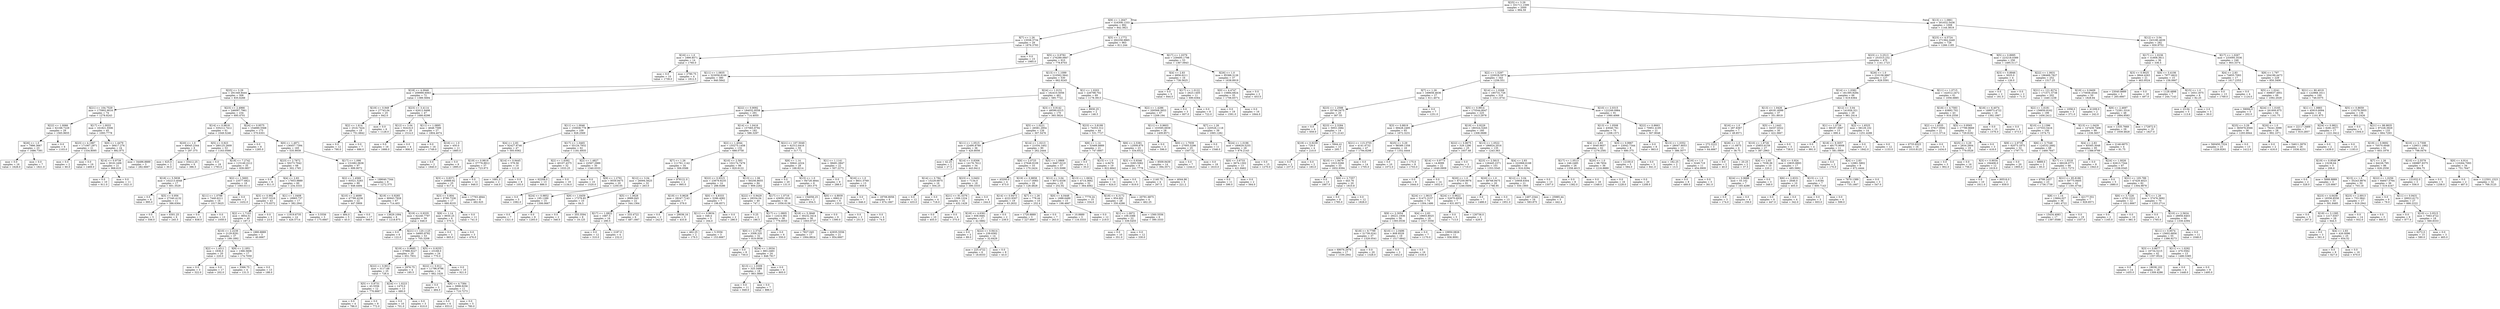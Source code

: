 digraph Tree {
node [shape=box] ;
0 [label="X[25] <= 3.29\nmse = 331711.1599\nsamples = 2000\nvalue = 994.59"] ;
1 [label="X[9] <= 1.2647\nmse = 316308.1333\nsamples = 992\nvalue = 842.3821"] ;
0 -> 1 [labeldistance=2.5, labelangle=45, headlabel="True"] ;
2 [label="X[7] <= 1.26\nmse = 13558.3734\nsamples = 29\nvalue = 1876.3793"] ;
1 -> 2 ;
3 [label="X[16] <= 1.0\nmse = 1899.8571\nsamples = 14\nvalue = 1760.0"] ;
2 -> 3 ;
4 [label="mse = 0.0\nsamples = 10\nvalue = 1739.0"] ;
3 -> 4 ;
5 [label="mse = 2790.75\nsamples = 4\nvalue = 1812.5"] ;
3 -> 5 ;
6 [label="mse = 0.0\nsamples = 15\nvalue = 1985.0"] ;
2 -> 6 ;
7 [label="X[5] <= 1.1772\nmse = 292258.9965\nsamples = 963\nvalue = 811.244"] ;
1 -> 7 ;
8 [label="X[5] <= 0.9782\nmse = 276289.0667\nsamples = 910\nvalue = 778.8703"] ;
7 -> 8 ;
9 [label="X[11] <= 1.0835\nmse = 323058.8166\nsamples = 380\nvalue = 940.5842"] ;
8 -> 9 ;
10 [label="X[25] <= 3.29\nmse = 291349.8444\nsamples = 308\nvalue = 835.6266"] ;
9 -> 10 ;
11 [label="X[21] <= 104.7529\nmse = 175902.9016\nsamples = 74\nvalue = 1278.8243"] ;
10 -> 11 ;
12 [label="X[22] <= 1.0066\nmse = 62168.7229\nsamples = 29\nvalue = 1565.9655"] ;
11 -> 12 ;
13 [label="X[26] <= 1.0\nmse = 7886.3667\nsamples = 23\nvalue = 1686.7391"] ;
12 -> 13 ;
14 [label="mse = 0.0\nsamples = 16\nvalue = 1628.0"] ;
13 -> 14 ;
15 [label="mse = 0.0\nsamples = 7\nvalue = 1821.0"] ;
13 -> 15 ;
16 [label="mse = 0.0\nsamples = 6\nvalue = 1103.0"] ;
12 -> 16 ;
17 [label="X[17] <= 1.0033\nmse = 161821.5506\nsamples = 45\nvalue = 1093.7778"] ;
11 -> 17 ;
18 [label="X[23] <= 4.1987\nmse = 171067.2971\nsamples = 21\nvalue = 1334.8095"] ;
17 -> 18 ;
19 [label="mse = 0.0\nsamples = 2\nvalue = 60.0"] ;
18 -> 19 ;
20 [label="mse = 0.0\nsamples = 19\nvalue = 1469.0"] ;
18 -> 20 ;
21 [label="X[0] <= 1.4479\nmse = 58417.276\nsamples = 24\nvalue = 882.875"] ;
17 -> 21 ;
22 [label="X[14] <= 0.9739\nmse = 3018.1406\nsamples = 21\nvalue = 968.619"] ;
21 -> 22 ;
23 [label="mse = 0.0\nsamples = 10\nvalue = 911.0"] ;
22 -> 23 ;
24 [label="mse = 0.0\nsamples = 11\nvalue = 1021.0"] ;
22 -> 24 ;
25 [label="mse = 34496.8889\nsamples = 3\nvalue = 282.6667"] ;
21 -> 25 ;
26 [label="X[23] <= 2.4966\nmse = 246097.7961\nsamples = 234\nvalue = 695.4701"] ;
10 -> 26 ;
27 [label="X[14] <= 0.9818\nmse = 335212.7412\nsamples = 61\nvalue = 1049.5246"] ;
26 -> 27 ;
28 [label="X[20] <= 1.0\nmse = 49045.2344\nsamples = 8\nvalue = 297.375"] ;
27 -> 28 ;
29 [label="mse = 625.0\nsamples = 2\nvalue = 30.0"] ;
28 -> 29 ;
30 [label="mse = 33412.25\nsamples = 6\nvalue = 386.5"] ;
28 -> 30 ;
31 [label="X[5] <= 0.923\nmse = 280125.2609\nsamples = 53\nvalue = 1163.0566"] ;
27 -> 31 ;
32 [label="mse = 0.0\nsamples = 18\nvalue = 1793.0"] ;
31 -> 32 ;
33 [label="X[18] <= 7.2742\nmse = 115149.2212\nsamples = 35\nvalue = 839.0857"] ;
31 -> 33 ;
34 [label="X[18] <= 5.5838\nmse = 102213.4048\nsamples = 17\nvalue = 601.3529"] ;
33 -> 34 ;
35 [label="mse = 0.0\nsamples = 6\nvalue = 995.0"] ;
34 -> 35 ;
36 [label="X[5] <= 0.956\nmse = 27340.4132\nsamples = 11\nvalue = 386.6364"] ;
34 -> 36 ;
37 [label="mse = 0.0\nsamples = 5\nvalue = 556.0"] ;
36 -> 37 ;
38 [label="mse = 6301.25\nsamples = 6\nvalue = 245.5"] ;
36 -> 38 ;
39 [label="X[2] <= 1.5693\nmse = 23577.6821\nsamples = 18\nvalue = 1063.6111"] ;
33 -> 39 ;
40 [label="X[11] <= 1.0798\nmse = 7440.6211\nsamples = 16\nvalue = 1017.5625"] ;
39 -> 40 ;
41 [label="mse = 0.0\nsamples = 3\nvalue = 838.0"] ;
40 -> 41 ;
42 [label="mse = 0.0\nsamples = 13\nvalue = 1059.0"] ;
40 -> 42 ;
43 [label="mse = 0.0\nsamples = 2\nvalue = 1432.0"] ;
39 -> 43 ;
44 [label="X[24] <= 0.9575\nmse = 154890.5568\nsamples = 173\nvalue = 570.6301"] ;
26 -> 44 ;
45 [label="mse = 0.0\nsamples = 8\nvalue = 1285.0"] ;
44 -> 45 ;
46 [label="X[0] <= 1.4971\nmse = 136457.7394\nsamples = 165\nvalue = 535.9939"] ;
44 -> 46 ;
47 [label="X[23] <= 2.7872\nmse = 50273.7042\nsamples = 68\nvalue = 302.1765"] ;
46 -> 47 ;
48 [label="mse = 0.0\nsamples = 8\nvalue = 811.0"] ;
47 -> 48 ;
49 [label="X[4] <= 2.83\nmse = 17853.9889\nsamples = 60\nvalue = 234.3333"] ;
47 -> 49 ;
50 [label="X[3] <= 0.992\nmse = 5337.5316\nsamples = 43\nvalue = 175.8372"] ;
49 -> 50 ;
51 [label="X[2] <= 1.7103\nmse = 3854.51\nsamples = 40\nvalue = 187.3"] ;
50 -> 51 ;
52 [label="X[10] <= 2.2239\nmse = 2129.8291\nsamples = 37\nvalue = 199.1892"] ;
51 -> 52 ;
53 [label="X[2] <= 1.4511\nmse = 1836.0\nsamples = 20\nvalue = 220.0"] ;
52 -> 53 ;
54 [label="mse = 0.0\nsamples = 3\nvalue = 322.0"] ;
53 -> 54 ;
55 [label="mse = 0.0\nsamples = 17\nvalue = 202.0"] ;
53 -> 55 ;
56 [label="X[9] <= 2.1951\nmse = 1366.5606\nsamples = 17\nvalue = 174.7059"] ;
52 -> 56 ;
57 [label="mse = 3366.75\nsamples = 4\nvalue = 131.5"] ;
56 -> 57 ;
58 [label="mse = 0.0\nsamples = 13\nvalue = 188.0"] ;
56 -> 58 ;
59 [label="mse = 1880.8889\nsamples = 3\nvalue = 40.6667"] ;
51 -> 59 ;
60 [label="mse = 0.0\nsamples = 3\nvalue = 23.0"] ;
50 -> 60 ;
61 [label="X[1] <= 1.0408\nmse = 18965.737\nsamples = 17\nvalue = 382.2941"] ;
49 -> 61 ;
62 [label="mse = 11919.6735\nsamples = 14\nvalue = 426.5714"] ;
61 -> 62 ;
63 [label="mse = 3.5556\nsamples = 3\nvalue = 175.6667"] ;
61 -> 63 ;
64 [label="X[17] <= 1.098\nmse = 131682.0636\nsamples = 97\nvalue = 699.9072"] ;
46 -> 64 ;
65 [label="X[2] <= 1.4569\nmse = 93521.5283\nsamples = 89\nvalue = 648.4494"] ;
64 -> 65 ;
66 [label="X[10] <= 2.4699\nmse = 47780.4236\nsamples = 22\nvalue = 447.5909"] ;
65 -> 66 ;
67 [label="mse = 484.0\nsamples = 5\nvalue = 45.0"] ;
66 -> 67 ;
68 [label="mse = 0.0\nsamples = 17\nvalue = 566.0"] ;
66 -> 68 ;
69 [label="X[19] <= 0.9285\nmse = 90943.7928\nsamples = 67\nvalue = 714.403"] ;
65 -> 69 ;
70 [label="mse = 13629.1094\nsamples = 8\nvalue = 1218.875"] ;
69 -> 70 ;
71 [label="X[19] <= 0.9335\nmse = 62240.7797\nsamples = 59\nvalue = 646.0"] ;
69 -> 71 ;
72 [label="mse = 0.0\nsamples = 6\nvalue = 122.0"] ;
71 -> 72 ;
73 [label="X[21] <= 120.1125\nmse = 34683.8782\nsamples = 53\nvalue = 705.3208"] ;
71 -> 73 ;
74 [label="X[19] <= 0.9685\nmse = 37886.9227\nsamples = 29\nvalue = 651.7931"] ;
73 -> 74 ;
75 [label="X[22] <= 0.9011\nmse = 3117.68\nsamples = 25\nvalue = 726.4"] ;
74 -> 75 ;
76 [label="X[5] <= 0.9731\nmse = 43.5556\nsamples = 12\nvalue = 776.6667"] ;
75 -> 76 ;
77 [label="mse = 0.0\nsamples = 4\nvalue = 786.0"] ;
76 -> 77 ;
78 [label="mse = 0.0\nsamples = 8\nvalue = 772.0"] ;
76 -> 78 ;
79 [label="X[24] <= 1.0223\nmse = 1470.0\nsamples = 13\nvalue = 680.0"] ;
75 -> 79 ;
80 [label="mse = 0.0\nsamples = 10\nvalue = 701.0"] ;
79 -> 80 ;
81 [label="mse = 0.0\nsamples = 3\nvalue = 610.0"] ;
79 -> 81 ;
82 [label="mse = 2976.75\nsamples = 4\nvalue = 185.5"] ;
74 -> 82 ;
83 [label="X[5] <= 0.9255\nmse = 23168.0\nsamples = 24\nvalue = 770.0"] ;
73 -> 83 ;
84 [label="X[22] <= 0.912\nmse = 11796.9796\nsamples = 14\nvalue = 662.1429"] ;
83 -> 84 ;
85 [label="mse = 0.0\nsamples = 3\nvalue = 484.0"] ;
84 -> 85 ;
86 [label="X[6] <= 4.7384\nmse = 3998.9256\nsamples = 11\nvalue = 710.7273"] ;
84 -> 86 ;
87 [label="mse = 0.0\nsamples = 6\nvalue = 653.0"] ;
86 -> 87 ;
88 [label="mse = 0.0\nsamples = 5\nvalue = 780.0"] ;
86 -> 88 ;
89 [label="mse = 0.0\nsamples = 10\nvalue = 921.0"] ;
83 -> 89 ;
90 [label="mse = 199040.7344\nsamples = 8\nvalue = 1272.375"] ;
64 -> 90 ;
91 [label="X[18] <= 4.0948\nmse = 209990.6063\nsamples = 72\nvalue = 1389.5694"] ;
9 -> 91 ;
92 [label="X[19] <= 0.949\nmse = 27743.04\nsamples = 25\nvalue = 842.0"] ;
91 -> 92 ;
93 [label="X[2] <= 1.614\nmse = 2516.7424\nsamples = 19\nvalue = 751.6842"] ;
92 -> 93 ;
94 [label="mse = 0.0\nsamples = 12\nvalue = 790.0"] ;
93 -> 94 ;
95 [label="mse = 0.0\nsamples = 7\nvalue = 686.0"] ;
93 -> 95 ;
96 [label="mse = 0.0\nsamples = 6\nvalue = 1128.0"] ;
92 -> 96 ;
97 [label="X[23] <= 3.4114\nmse = 62612.9498\nsamples = 47\nvalue = 1680.8298"] ;
91 -> 97 ;
98 [label="X[12] <= 3.04\nmse = 92416.0\nsamples = 20\nvalue = 1514.0"] ;
97 -> 98 ;
99 [label="mse = 0.0\nsamples = 16\nvalue = 1666.0"] ;
98 -> 99 ;
100 [label="mse = 0.0\nsamples = 4\nvalue = 906.0"] ;
98 -> 100 ;
101 [label="X[11] <= 1.0895\nmse = 4648.7599\nsamples = 27\nvalue = 1804.4074"] ;
97 -> 101 ;
102 [label="mse = 0.0\nsamples = 16\nvalue = 1749.0"] ;
101 -> 102 ;
103 [label="X[16] <= 1.0\nmse = 450.0\nsamples = 11\nvalue = 1885.0"] ;
101 -> 103 ;
104 [label="mse = 0.0\nsamples = 2\nvalue = 1840.0"] ;
103 -> 104 ;
105 [label="mse = 0.0\nsamples = 9\nvalue = 1895.0"] ;
103 -> 105 ;
106 [label="X[13] <= 1.1099\nmse = 210562.5641\nsamples = 530\nvalue = 662.9245"] ;
8 -> 106 ;
107 [label="X[24] <= 1.0151\nmse = 162410.5056\nsamples = 461\nvalue = 585.7722"] ;
106 -> 107 ;
108 [label="X[22] <= 0.9092\nmse = 184032.9558\nsamples = 291\nvalue = 714.4055"] ;
107 -> 108 ;
109 [label="X[11] <= 1.0046\nmse = 155938.778\nsamples = 109\nvalue = 928.2569"] ;
108 -> 109 ;
110 [label="X[4] <= 2.83\nmse = 92427.9746\nsamples = 47\nvalue = 593.9362"] ;
109 -> 110 ;
111 [label="X[19] <= 0.9819\nmse = 37776.8912\nsamples = 37\nvalue = 723.973"] ;
110 -> 111 ;
112 [label="X[3] <= 0.8371\nmse = 20889.92\nsamples = 25\nvalue = 617.4"] ;
111 -> 112 ;
113 [label="X[3] <= 0.804\nmse = 9790.7336\nsamples = 17\nvalue = 680.8235"] ;
112 -> 113 ;
114 [label="X[8] <= 1.14\nmse = 8930.25\nsamples = 6\nvalue = 570.5"] ;
113 -> 114 ;
115 [label="mse = 0.0\nsamples = 3\nvalue = 665.0"] ;
114 -> 115 ;
116 [label="mse = 0.0\nsamples = 3\nvalue = 476.0"] ;
114 -> 116 ;
117 [label="mse = 0.0\nsamples = 11\nvalue = 741.0"] ;
113 -> 117 ;
118 [label="mse = 17763.4844\nsamples = 8\nvalue = 482.625"] ;
112 -> 118 ;
119 [label="mse = 0.0\nsamples = 12\nvalue = 946.0"] ;
111 -> 119 ;
120 [label="X[14] <= 0.9445\nmse = 579.56\nsamples = 10\nvalue = 112.8"] ;
110 -> 120 ;
121 [label="mse = 1681.0\nsamples = 2\nvalue = 144.0"] ;
120 -> 121 ;
122 [label="mse = 0.0\nsamples = 8\nvalue = 105.0"] ;
120 -> 122 ;
123 [label="X[17] <= 1.0465\nmse = 55124.7932\nsamples = 62\nvalue = 1181.6935"] ;
109 -> 123 ;
124 [label="X[2] <= 1.6392\nmse = 40107.4375\nsamples = 32\nvalue = 1033.25"] ;
123 -> 124 ;
125 [label="mse = 62208.0\nsamples = 13\nvalue = 886.0"] ;
124 -> 125 ;
126 [label="mse = 0.0\nsamples = 19\nvalue = 1134.0"] ;
124 -> 126 ;
127 [label="X[2] <= 1.4827\nmse = 22567.2989\nsamples = 30\nvalue = 1340.0333"] ;
123 -> 127 ;
128 [label="mse = 0.0\nsamples = 10\nvalue = 1520.0"] ;
127 -> 128 ;
129 [label="X[9] <= 1.2791\nmse = 9559.9475\nsamples = 20\nvalue = 1250.05"] ;
127 -> 129 ;
130 [label="mse = 0.0\nsamples = 5\nvalue = 1082.0"] ;
129 -> 130 ;
131 [label="X[24] <= 0.9852\nmse = 195.1289\nsamples = 15\nvalue = 1306.0667"] ;
129 -> 131 ;
132 [label="mse = 0.0\nsamples = 7\nvalue = 1321.0"] ;
131 -> 132 ;
133 [label="mse = 0.0\nsamples = 8\nvalue = 1293.0"] ;
131 -> 133 ;
134 [label="X[14] <= 1.0416\nmse = 157065.9792\nsamples = 182\nvalue = 586.3297"] ;
108 -> 134 ;
135 [label="X[2] <= 1.4044\nmse = 155275.1458\nsamples = 132\nvalue = 688.0758"] ;
134 -> 135 ;
136 [label="X[7] <= 1.26\nmse = 111761.1142\nsamples = 34\nvalue = 306.0588"] ;
135 -> 136 ;
137 [label="X[12] <= 3.04\nmse = 26094.5625\nsamples = 32\nvalue = 263.0"] ;
136 -> 137 ;
138 [label="X[9] <= 1.6459\nmse = 17379.85\nsamples = 10\nvalue = 84.5"] ;
137 -> 138 ;
139 [label="mse = 0.0\nsamples = 2\nvalue = 346.0"] ;
138 -> 139 ;
140 [label="mse = 355.3594\nsamples = 8\nvalue = 19.125"] ;
138 -> 140 ;
141 [label="X[5] <= 1.0628\nmse = 8989.845\nsamples = 22\nvalue = 344.1364"] ;
137 -> 141 ;
142 [label="X[17] <= 1.0822\nmse = 1687.5\nsamples = 16\nvalue = 290.5"] ;
141 -> 142 ;
143 [label="mse = 0.0\nsamples = 12\nvalue = 310.0"] ;
142 -> 143 ;
144 [label="mse = 2187.0\nsamples = 4\nvalue = 232.0"] ;
142 -> 144 ;
145 [label="mse = 333.4722\nsamples = 6\nvalue = 487.1667"] ;
141 -> 145 ;
146 [label="mse = 978121.0\nsamples = 2\nvalue = 995.0"] ;
136 -> 146 ;
147 [label="X[10] <= 2.583\nmse = 102174.7476\nsamples = 98\nvalue = 820.6122"] ;
135 -> 147 ;
148 [label="X[22] <= 0.9315\nmse = 23879.9235\nsamples = 14\nvalue = 288.9286"] ;
147 -> 148 ;
149 [label="X[19] <= 0.9628\nmse = 28247.7143\nsamples = 7\nvalue = 379.0"] ;
148 -> 149 ;
150 [label="mse = 0.0\nsamples = 2\nvalue = 242.0"] ;
149 -> 150 ;
151 [label="mse = 29036.16\nsamples = 5\nvalue = 433.8"] ;
149 -> 151 ;
152 [label="X[0] <= 4.8333\nmse = 3286.4082\nsamples = 7\nvalue = 198.8571"] ;
148 -> 152 ;
153 [label="X[11] <= 0.9634\nmse = 348.4\nsamples = 5\nvalue = 164.0"] ;
152 -> 153 ;
154 [label="mse = 462.25\nsamples = 2\nvalue = 179.5"] ;
153 -> 154 ;
155 [label="mse = 5.5556\nsamples = 3\nvalue = 153.6667"] ;
153 -> 155 ;
156 [label="mse = 0.0\nsamples = 2\nvalue = 286.0"] ;
152 -> 156 ;
157 [label="X[13] <= 1.06\nmse = 60256.8655\nsamples = 84\nvalue = 909.2262"] ;
147 -> 157 ;
158 [label="X[22] <= 0.9429\nmse = 28334.04\nsamples = 40\nvalue = 747.1"] ;
157 -> 158 ;
159 [label="mse = 0.25\nsamples = 2\nvalue = 186.5"] ;
158 -> 159 ;
160 [label="X[17] <= 1.0805\nmse = 12414.081\nsamples = 38\nvalue = 776.6053"] ;
158 -> 160 ;
161 [label="X[0] <= 2.3743\nmse = 3308.335\nsamples = 32\nvalue = 819.0938"] ;
160 -> 161 ;
162 [label="mse = 0.0\nsamples = 8\nvalue = 730.0"] ;
161 -> 162 ;
163 [label="X[24] <= 1.0034\nmse = 883.2483\nsamples = 24\nvalue = 848.7917"] ;
161 -> 163 ;
164 [label="X[13] <= 1.0309\nmse = 325.3488\nsamples = 18\nvalue = 863.3889"] ;
163 -> 164 ;
165 [label="mse = 0.0\nsamples = 11\nvalue = 849.0"] ;
164 -> 165 ;
166 [label="mse = 0.0\nsamples = 7\nvalue = 886.0"] ;
164 -> 166 ;
167 [label="mse = 0.0\nsamples = 6\nvalue = 805.0"] ;
163 -> 167 ;
168 [label="mse = 0.0\nsamples = 6\nvalue = 550.0"] ;
160 -> 168 ;
169 [label="X[17] <= 1.0716\nmse = 43659.1916\nsamples = 44\nvalue = 1056.6136"] ;
157 -> 169 ;
170 [label="X[18] <= 5.3848\nmse = 30232.3414\nsamples = 38\nvalue = 1003.9737"] ;
169 -> 170 ;
171 [label="mse = 7827.045\nsamples = 17\nvalue = 1064.8824"] ;
170 -> 171 ;
172 [label="mse = 42935.5556\nsamples = 21\nvalue = 954.6667"] ;
170 -> 172 ;
173 [label="mse = 0.0\nsamples = 6\nvalue = 1390.0"] ;
169 -> 173 ;
174 [label="X[21] <= 107.5049\nmse = 62312.6416\nsamples = 50\nvalue = 317.72"] ;
134 -> 174 ;
175 [label="X[8] <= 1.14\nmse = 30641.4324\nsamples = 28\nvalue = 168.8214"] ;
174 -> 175 ;
176 [label="mse = 0.0\nsamples = 20\nvalue = 131.0"] ;
175 -> 176 ;
177 [label="X[15] <= 1.0\nmse = 94728.4844\nsamples = 8\nvalue = 263.375"] ;
175 -> 177 ;
178 [label="mse = 154056.25\nsamples = 2\nvalue = 654.5"] ;
177 -> 178 ;
179 [label="X[0] <= 4.8939\nmse = 6962.0\nsamples = 6\nvalue = 133.0"] ;
177 -> 179 ;
180 [label="mse = 0.0\nsamples = 2\nvalue = 251.0"] ;
179 -> 180 ;
181 [label="mse = 0.0\nsamples = 4\nvalue = 74.0"] ;
179 -> 181 ;
182 [label="X[1] <= 1.1141\nmse = 38491.0847\nsamples = 22\nvalue = 507.2273"] ;
174 -> 182 ;
183 [label="mse = 0.0\nsamples = 9\nvalue = 288.0"] ;
182 -> 183 ;
184 [label="X[16] <= 1.0\nmse = 8831.0769\nsamples = 13\nvalue = 659.0"] ;
182 -> 184 ;
185 [label="mse = 0.0\nsamples = 7\nvalue = 646.0"] ;
184 -> 185 ;
186 [label="mse = 18706.8056\nsamples = 6\nvalue = 674.1667"] ;
184 -> 186 ;
187 [label="X[3] <= 0.9142\nmse = 48590.6315\nsamples = 170\nvalue = 365.5824"] ;
107 -> 187 ;
188 [label="X[5] <= 1.0221\nmse = 26581.2954\nsamples = 126\nvalue = 307.5476"] ;
187 -> 188 ;
189 [label="X[11] <= 1.0515\nmse = 22490.8789\nsamples = 36\nvalue = 420.8056"] ;
188 -> 189 ;
190 [label="mse = 42.25\nsamples = 2\nvalue = 27.5"] ;
189 -> 190 ;
191 [label="X[14] <= 0.8306\nmse = 14176.7612\nsamples = 34\nvalue = 443.9412"] ;
189 -> 191 ;
192 [label="X[14] <= 0.784\nmse = 15229.6875\nsamples = 16\nvalue = 504.25"] ;
191 -> 192 ;
193 [label="mse = 0.0\nsamples = 12\nvalue = 433.0"] ;
192 -> 193 ;
194 [label="mse = 0.0\nsamples = 4\nvalue = 718.0"] ;
192 -> 194 ;
195 [label="X[23] <= 3.0402\nmse = 7134.0\nsamples = 18\nvalue = 390.3333"] ;
191 -> 195 ;
196 [label="X[21] <= 91.5376\nmse = 1306.1224\nsamples = 14\nvalue = 432.1429"] ;
195 -> 196 ;
197 [label="mse = 0.0\nsamples = 10\nvalue = 455.0"] ;
196 -> 197 ;
198 [label="mse = 0.0\nsamples = 4\nvalue = 375.0"] ;
196 -> 198 ;
199 [label="mse = 0.0\nsamples = 4\nvalue = 244.0"] ;
195 -> 199 ;
200 [label="X[14] <= 1.0213\nmse = 21034.1402\nsamples = 90\nvalue = 262.2444"] ;
188 -> 200 ;
201 [label="X[6] <= 2.0725\nmse = 27648.9109\nsamples = 33\nvalue = 170.2424"] ;
200 -> 201 ;
202 [label="mse = 43200.0\nsamples = 4\nvalue = 473.0"] ;
201 -> 202 ;
203 [label="X[19] <= 0.9858\nmse = 11117.0083\nsamples = 29\nvalue = 128.4828"] ;
201 -> 203 ;
204 [label="X[14] <= 0.9473\nmse = 4222.9307\nsamples = 19\nvalue = 63.2632"] ;
203 -> 204 ;
205 [label="X[18] <= 4.6361\nmse = 658.9481\nsamples = 17\nvalue = 42.5882"] ;
204 -> 205 ;
206 [label="mse = 0.0\nsamples = 3\nvalue = 89.0"] ;
205 -> 206 ;
207 [label="X[22] <= 0.9414\nmse = 239.6582\nsamples = 14\nvalue = 32.6429"] ;
205 -> 207 ;
208 [label="mse = 225.4722\nsamples = 6\nvalue = 18.8333"] ;
207 -> 208 ;
209 [label="mse = 0.0\nsamples = 8\nvalue = 43.0"] ;
207 -> 209 ;
210 [label="mse = 0.0\nsamples = 2\nvalue = 239.0"] ;
204 -> 210 ;
211 [label="X[7] <= 1.26\nmse = 778.44\nsamples = 10\nvalue = 252.4"] ;
203 -> 211 ;
212 [label="mse = 1720.8889\nsamples = 3\nvalue = 227.6667"] ;
211 -> 212 ;
213 [label="mse = 0.0\nsamples = 7\nvalue = 263.0"] ;
211 -> 213 ;
214 [label="X[5] <= 1.0868\nmse = 9467.0219\nsamples = 57\nvalue = 315.5088"] ;
200 -> 214 ;
215 [label="X[12] <= 3.04\nmse = 8572.6336\nsamples = 25\nvalue = 252.92"] ;
214 -> 215 ;
216 [label="X[0] <= 4.0448\nmse = 1688.6489\nsamples = 15\nvalue = 198.4667"] ;
215 -> 216 ;
217 [label="mse = 10.8889\nsamples = 3\nvalue = 116.3333"] ;
216 -> 217 ;
218 [label="mse = 0.0\nsamples = 12\nvalue = 219.0"] ;
216 -> 218 ;
219 [label="mse = 7779.24\nsamples = 10\nvalue = 334.6"] ;
215 -> 219 ;
220 [label="X[13] <= 1.0634\nmse = 4714.3662\nsamples = 32\nvalue = 364.4062"] ;
214 -> 220 ;
221 [label="X[18] <= 6.3172\nmse = 854.602\nsamples = 28\nvalue = 350.4286"] ;
220 -> 221 ;
222 [label="X[1] <= 1.0972\nmse = 109.3388\nsamples = 22\nvalue = 339.5455"] ;
221 -> 222 ;
223 [label="mse = 0.0\nsamples = 10\nvalue = 351.0"] ;
222 -> 223 ;
224 [label="mse = 0.0\nsamples = 12\nvalue = 330.0"] ;
222 -> 224 ;
225 [label="mse = 1560.5556\nsamples = 6\nvalue = 390.3333"] ;
221 -> 225 ;
226 [label="mse = 20791.6875\nsamples = 4\nvalue = 462.25"] ;
220 -> 226 ;
227 [label="X[23] <= 3.8199\nmse = 74353.312\nsamples = 44\nvalue = 531.7727"] ;
187 -> 227 ;
228 [label="X[8] <= 1.14\nmse = 53466.8889\nsamples = 21\nvalue = 747.6667"] ;
227 -> 228 ;
229 [label="mse = 0.0\nsamples = 2\nvalue = 35.0"] ;
228 -> 229 ;
230 [label="X[15] <= 1.0\nmse = 4.8476\nsamples = 19\nvalue = 822.6842"] ;
228 -> 230 ;
231 [label="mse = 0.0\nsamples = 14\nvalue = 824.0"] ;
230 -> 231 ;
232 [label="mse = 0.0\nsamples = 5\nvalue = 819.0"] ;
230 -> 232 ;
233 [label="X[6] <= 2.5381\nmse = 12009.879\nsamples = 23\nvalue = 334.6522"] ;
227 -> 233 ;
234 [label="X[3] <= 0.9346\nmse = 3283.5062\nsamples = 9\nvalue = 241.7778"] ;
233 -> 234 ;
235 [label="mse = 1140.75\nsamples = 4\nvalue = 267.5"] ;
234 -> 235 ;
236 [label="mse = 4044.96\nsamples = 5\nvalue = 221.2"] ;
234 -> 236 ;
237 [label="mse = 8509.9439\nsamples = 14\nvalue = 394.3571"] ;
233 -> 237 ;
238 [label="X[1] <= 1.0203\nmse = 226798.702\nsamples = 69\nvalue = 1178.3913"] ;
106 -> 238 ;
239 [label="mse = 8930.25\nsamples = 2\nvalue = 146.5"] ;
238 -> 239 ;
240 [label="X[2] <= 1.4286\nmse = 200568.3653\nsamples = 67\nvalue = 1209.194"] ;
238 -> 240 ;
241 [label="X[11] <= 0.9603\nmse = 103595.6939\nsamples = 28\nvalue = 1409.8571"] ;
240 -> 241 ;
242 [label="mse = 0.0\nsamples = 3\nvalue = 596.0"] ;
241 -> 242 ;
243 [label="X[0] <= 1.7939\nmse = 27005.5296\nsamples = 25\nvalue = 1507.52"] ;
241 -> 243 ;
244 [label="mse = 0.0\nsamples = 7\nvalue = 1244.0"] ;
243 -> 244 ;
245 [label="mse = 0.0\nsamples = 18\nvalue = 1610.0"] ;
243 -> 245 ;
246 [label="X[7] <= 1.26\nmse = 220526.1118\nsamples = 39\nvalue = 1065.1282"] ;
240 -> 246 ;
247 [label="mse = 0.0\nsamples = 11\nvalue = 1546.0"] ;
246 -> 247 ;
248 [label="X[24] <= 1.0196\nmse = 180629.5255\nsamples = 28\nvalue = 876.2143"] ;
246 -> 248 ;
249 [label="X[0] <= 3.6733\nmse = 3674.1302\nsamples = 13\nvalue = 421.8462"] ;
248 -> 249 ;
250 [label="mse = 0.0\nsamples = 11\nvalue = 396.0"] ;
249 -> 250 ;
251 [label="mse = 0.0\nsamples = 2\nvalue = 564.0"] ;
249 -> 251 ;
252 [label="mse = 0.0\nsamples = 15\nvalue = 1270.0"] ;
248 -> 252 ;
253 [label="X[17] <= 1.0379\nmse = 239495.1798\nsamples = 53\nvalue = 1367.0943"] ;
7 -> 253 ;
254 [label="X[4] <= 2.83\nmse = 6856.6211\nsamples = 16\nvalue = 738.5625"] ;
253 -> 254 ;
255 [label="mse = 0.0\nsamples = 5\nvalue = 844.0"] ;
254 -> 255 ;
256 [label="X[17] <= 1.0122\nmse = 2623.1405\nsamples = 11\nvalue = 690.6364"] ;
254 -> 256 ;
257 [label="mse = 0.0\nsamples = 3\nvalue = 607.0"] ;
256 -> 257 ;
258 [label="mse = 0.0\nsamples = 8\nvalue = 722.0"] ;
256 -> 258 ;
259 [label="X[26] <= 1.0\nmse = 95388.3126\nsamples = 37\nvalue = 1638.8919"] ;
253 -> 259 ;
260 [label="X[0] <= 4.4747\nmse = 15884.6824\nsamples = 35\nvalue = 1706.6571"] ;
259 -> 260 ;
261 [label="mse = 0.0\nsamples = 19\nvalue = 1591.0"] ;
260 -> 261 ;
262 [label="mse = 0.0\nsamples = 16\nvalue = 1844.0"] ;
260 -> 262 ;
263 [label="mse = 0.0\nsamples = 2\nvalue = 453.0"] ;
259 -> 263 ;
264 [label="X[13] <= 1.0861\nmse = 301632.5436\nsamples = 1008\nvalue = 1144.3819"] ;
0 -> 264 [labeldistance=2.5, labelangle=-45, headlabel="False"] ;
265 [label="X[23] <= 4.5724\nmse = 271364.2449\nsamples = 726\nvalue = 1266.1185"] ;
264 -> 265 ;
266 [label="X[23] <= 3.2513\nmse = 253315.232\nsamples = 470\nvalue = 1141.1723"] ;
265 -> 266 ;
267 [label="X[2] <= 1.5297\nmse = 220028.5973\nsamples = 343\nvalue = 1256.551"] ;
266 -> 267 ;
268 [label="X[7] <= 1.26\nmse = 169656.4636\nsamples = 27\nvalue = 611.4074"] ;
267 -> 268 ;
269 [label="X[23] <= 1.2598\nmse = 35746.5475\nsamples = 20\nvalue = 387.55"] ;
268 -> 269 ;
270 [label="mse = 0.0\nsamples = 6\nvalue = 659.0"] ;
269 -> 270 ;
271 [label="X[23] <= 2.3284\nmse = 5953.1684\nsamples = 14\nvalue = 271.2143"] ;
269 -> 271 ;
272 [label="X[19] <= 0.9239\nmse = 729.0\nsamples = 4\nvalue = 210.0"] ;
271 -> 272 ;
273 [label="mse = 0.0\nsamples = 2\nvalue = 237.0"] ;
272 -> 273 ;
274 [label="mse = 0.0\nsamples = 2\nvalue = 183.0"] ;
272 -> 274 ;
275 [label="mse = 5944.41\nsamples = 10\nvalue = 295.7"] ;
271 -> 275 ;
276 [label="mse = 0.0\nsamples = 7\nvalue = 1251.0"] ;
268 -> 276 ;
277 [label="X[14] <= 1.0268\nmse = 185731.726\nsamples = 316\nvalue = 1311.6741"] ;
267 -> 277 ;
278 [label="X[5] <= 0.9914\nmse = 175544.8047\nsamples = 225\nvalue = 1413.2978"] ;
277 -> 278 ;
279 [label="X[3] <= 0.8819\nmse = 69428.2495\nsamples = 65\nvalue = 1672.3231"] ;
278 -> 279 ;
280 [label="X[21] <= 115.3755\nmse = 4141.6732\nsamples = 47\nvalue = 1794.8298"] ;
279 -> 280 ;
281 [label="X[10] <= 1.9479\nmse = 1023.0266\nsamples = 33\nvalue = 1832.9394"] ;
280 -> 281 ;
282 [label="mse = 0.0\nsamples = 13\nvalue = 1867.0"] ;
281 -> 282 ;
283 [label="X[6] <= 2.7357\nmse = 443.76\nsamples = 20\nvalue = 1810.8"] ;
281 -> 283 ;
284 [label="mse = 0.0\nsamples = 8\nvalue = 1785.0"] ;
283 -> 284 ;
285 [label="mse = 0.0\nsamples = 12\nvalue = 1828.0"] ;
283 -> 285 ;
286 [label="mse = 0.0\nsamples = 14\nvalue = 1705.0"] ;
280 -> 286 ;
287 [label="X[25] <= 3.29\nmse = 98389.1358\nsamples = 18\nvalue = 1352.4444"] ;
279 -> 287 ;
288 [label="mse = 0.0\nsamples = 10\nvalue = 1072.0"] ;
287 -> 288 ;
289 [label="mse = 175.0\nsamples = 8\nvalue = 1703.0"] ;
287 -> 289 ;
290 [label="X[19] <= 0.9229\nmse = 180324.5265\nsamples = 160\nvalue = 1308.0688"] ;
278 -> 290 ;
291 [label="X[22] <= 0.8675\nmse = 529.1296\nsamples = 25\nvalue = 1657.48"] ;
290 -> 291 ;
292 [label="X[14] <= 0.9773\nmse = 14.8099\nsamples = 22\nvalue = 1649.0909"] ;
291 -> 292 ;
293 [label="mse = 0.0\nsamples = 8\nvalue = 1644.0"] ;
292 -> 293 ;
294 [label="mse = 0.0\nsamples = 14\nvalue = 1652.0"] ;
292 -> 294 ;
295 [label="mse = 0.0\nsamples = 3\nvalue = 1719.0"] ;
291 -> 295 ;
296 [label="X[13] <= 1.0522\nmse = 186824.2016\nsamples = 135\nvalue = 1243.363"] ;
290 -> 296 ;
297 [label="X[23] <= 2.5815\nmse = 126445.2371\nsamples = 101\nvalue = 1353.5545"] ;
296 -> 297 ;
298 [label="X[20] <= 1.0\nmse = 87259.9976\nsamples = 81\nvalue = 1246.0494"] ;
297 -> 298 ;
299 [label="X[24] <= 1.0615\nmse = 51472.3157\nsamples = 74\nvalue = 1304.1486"] ;
298 -> 299 ;
300 [label="X[9] <= 2.3054\nmse = 29221.1936\nsamples = 56\nvalue = 1393.0536"] ;
299 -> 300 ;
301 [label="X[18] <= 8.7799\nmse = 31739.0241\nsamples = 37\nvalue = 1329.0541"] ;
300 -> 301 ;
302 [label="mse = 69076.2076\nsamples = 17\nvalue = 1330.2941"] ;
301 -> 302 ;
303 [label="mse = 0.0\nsamples = 20\nvalue = 1328.0"] ;
301 -> 303 ;
304 [label="X[10] <= 2.0496\nmse = 808.9529\nsamples = 19\nvalue = 1517.6842"] ;
300 -> 304 ;
305 [label="mse = 0.0\nsamples = 3\nvalue = 1452.0"] ;
304 -> 305 ;
306 [label="mse = 0.0\nsamples = 16\nvalue = 1530.0"] ;
304 -> 306 ;
307 [label="X[4] <= 2.83\nmse = 19603.8025\nsamples = 18\nvalue = 1027.5556"] ;
299 -> 307 ;
308 [label="mse = 0.0\nsamples = 7\nvalue = 1170.0"] ;
307 -> 308 ;
309 [label="mse = 10950.0826\nsamples = 11\nvalue = 936.9091"] ;
307 -> 309 ;
310 [label="X[24] <= 0.9622\nmse = 52670.6939\nsamples = 7\nvalue = 631.8571"] ;
298 -> 310 ;
311 [label="mse = 0.0\nsamples = 5\nvalue = 713.0"] ;
310 -> 311 ;
312 [label="mse = 126736.0\nsamples = 2\nvalue = 429.0"] ;
310 -> 312 ;
313 [label="X[20] <= 1.0\nmse = 48768.9475\nsamples = 20\nvalue = 1788.95"] ;
297 -> 313 ;
314 [label="mse = 0.0\nsamples = 7\nvalue = 1488.0"] ;
313 -> 314 ;
315 [label="mse = 0.0\nsamples = 13\nvalue = 1951.0"] ;
313 -> 315 ;
316 [label="X[4] <= 2.83\nmse = 222968.6168\nsamples = 34\nvalue = 916.0294"] ;
296 -> 316 ;
317 [label="X[12] <= 3.04\nmse = 10958.6304\nsamples = 21\nvalue = 550.1905"] ;
316 -> 317 ;
318 [label="mse = 1497.2344\nsamples = 16\nvalue = 583.875"] ;
317 -> 318 ;
319 [label="mse = 25985.44\nsamples = 5\nvalue = 442.4"] ;
317 -> 319 ;
320 [label="mse = 0.0\nsamples = 13\nvalue = 1507.0"] ;
316 -> 320 ;
321 [label="X[10] <= 2.0315\nmse = 122249.0984\nsamples = 91\nvalue = 1060.4066"] ;
277 -> 321 ;
322 [label="X[13] <= 1.0508\nmse = 43040.761\nsamples = 70\nvalue = 1208.1571"] ;
321 -> 322 ;
323 [label="X[4] <= 2.83\nmse = 5040.9657\nsamples = 62\nvalue = 1276.2581"] ;
322 -> 323 ;
324 [label="X[17] <= 1.0513\nmse = 246.2485\nsamples = 26\nvalue = 1358.4615"] ;
323 -> 324 ;
325 [label="mse = 0.0\nsamples = 8\nvalue = 1382.0"] ;
324 -> 325 ;
326 [label="mse = 0.0\nsamples = 18\nvalue = 1348.0"] ;
324 -> 326 ;
327 [label="X[20] <= 1.0\nmse = 98.7654\nsamples = 36\nvalue = 1216.8889"] ;
323 -> 327 ;
328 [label="mse = 0.0\nsamples = 16\nvalue = 1228.0"] ;
327 -> 328 ;
329 [label="mse = 0.0\nsamples = 20\nvalue = 1208.0"] ;
327 -> 329 ;
330 [label="X[3] <= 0.9967\nmse = 23042.7344\nsamples = 8\nvalue = 680.375"] ;
322 -> 330 ;
331 [label="mse = 12100.0\nsamples = 5\nvalue = 584.0"] ;
330 -> 331 ;
332 [label="mse = 0.0\nsamples = 3\nvalue = 841.0"] ;
330 -> 332 ;
333 [label="X[22] <= 0.8663\nmse = 70951.4195\nsamples = 21\nvalue = 567.9048"] ;
321 -> 333 ;
334 [label="mse = 0.0\nsamples = 8\nvalue = 863.0"] ;
333 -> 334 ;
335 [label="X[13] <= 1.0352\nmse = 28047.9053\nsamples = 13\nvalue = 386.3077"] ;
333 -> 335 ;
336 [label="mse = 182.25\nsamples = 2\nvalue = 13.5"] ;
335 -> 336 ;
337 [label="X[16] <= 1.0\nmse = 3249.719\nsamples = 11\nvalue = 454.0909"] ;
335 -> 337 ;
338 [label="mse = 0.0\nsamples = 8\nvalue = 489.0"] ;
337 -> 338 ;
339 [label="mse = 0.0\nsamples = 3\nvalue = 361.0"] ;
337 -> 339 ;
340 [label="X[26] <= 1.0\nmse = 210158.9867\nsamples = 127\nvalue = 829.5591"] ;
266 -> 340 ;
341 [label="X[14] <= 1.0382\nmse = 181395.9284\nsamples = 66\nvalue = 619.6364"] ;
340 -> 341 ;
342 [label="X[13] <= 1.0426\nmse = 49181.6099\nsamples = 37\nvalue = 351.8919"] ;
341 -> 342 ;
343 [label="X[16] <= 1.0\nmse = 287.8367\nsamples = 7\nvalue = 49.8571"] ;
342 -> 343 ;
344 [label="mse = 272.2222\nsamples = 3\nvalue = 64.6667"] ;
343 -> 344 ;
345 [label="X[26] <= 1.0\nmse = 11.6875\nsamples = 4\nvalue = 38.75"] ;
343 -> 345 ;
346 [label="mse = 0.0\nsamples = 2\nvalue = 40.0"] ;
345 -> 346 ;
347 [label="mse = 20.25\nsamples = 2\nvalue = 37.5"] ;
345 -> 347 ;
348 [label="X[5] <= 1.1443\nmse = 34337.6322\nsamples = 30\nvalue = 422.3667"] ;
342 -> 348 ;
349 [label="X[10] <= 1.8726\nmse = 25853.6159\nsamples = 27\nvalue = 387.2963"] ;
348 -> 349 ;
350 [label="X[4] <= 2.83\nmse = 7038.36\nsamples = 10\nvalue = 220.2"] ;
349 -> 350 ;
351 [label="X[24] <= 0.9688\nmse = 55.102\nsamples = 7\nvalue = 165.4286"] ;
350 -> 351 ;
352 [label="mse = 0.0\nsamples = 3\nvalue = 174.0"] ;
351 -> 352 ;
353 [label="mse = 0.0\nsamples = 4\nvalue = 159.0"] ;
351 -> 353 ;
354 [label="mse = 0.0\nsamples = 3\nvalue = 348.0"] ;
350 -> 354 ;
355 [label="X[3] <= 0.924\nmse = 10835.8893\nsamples = 17\nvalue = 485.5882"] ;
349 -> 355 ;
356 [label="X[6] <= 2.8331\nmse = 2646.0\nsamples = 10\nvalue = 405.0"] ;
355 -> 356 ;
357 [label="mse = 0.0\nsamples = 6\nvalue = 447.0"] ;
356 -> 357 ;
358 [label="mse = 0.0\nsamples = 4\nvalue = 342.0"] ;
356 -> 358 ;
359 [label="X[15] <= 1.0\nmse = 3.9184\nsamples = 7\nvalue = 600.7143"] ;
355 -> 359 ;
360 [label="mse = 0.0\nsamples = 3\nvalue = 603.0"] ;
359 -> 360 ;
361 [label="mse = 0.0\nsamples = 4\nvalue = 599.0"] ;
359 -> 361 ;
362 [label="mse = 0.0\nsamples = 3\nvalue = 738.0"] ;
348 -> 362 ;
363 [label="X[12] <= 3.04\nmse = 141926.321\nsamples = 29\nvalue = 961.2414"] ;
341 -> 363 ;
364 [label="X[1] <= 1.0726\nmse = 68187.3067\nsamples = 15\nvalue = 690.4"] ;
363 -> 364 ;
365 [label="mse = 0.0\nsamples = 4\nvalue = 991.0"] ;
364 -> 365 ;
366 [label="X[18] <= 9.3057\nmse = 48175.9008\nsamples = 11\nvalue = 581.0909"] ;
364 -> 366 ;
367 [label="mse = 0.0\nsamples = 2\nvalue = 170.0"] ;
366 -> 367 ;
368 [label="X[4] <= 2.83\nmse = 12981.5802\nsamples = 9\nvalue = 672.4444"] ;
366 -> 368 ;
369 [label="mse = 7670.1389\nsamples = 6\nvalue = 735.1667"] ;
368 -> 369 ;
370 [label="mse = 0.0\nsamples = 3\nvalue = 547.0"] ;
368 -> 370 ;
371 [label="X[2] <= 1.6525\nmse = 58129.102\nsamples = 14\nvalue = 1251.4286"] ;
363 -> 371 ;
372 [label="mse = 0.0\nsamples = 2\nvalue = 1842.0"] ;
371 -> 372 ;
373 [label="mse = 0.0\nsamples = 12\nvalue = 1153.0"] ;
371 -> 373 ;
374 [label="X[11] <= 1.0715\nmse = 142012.2472\nsamples = 61\nvalue = 1056.6885"] ;
340 -> 374 ;
375 [label="X[18] <= 4.7583\nmse = 63892.702\nsamples = 43\nvalue = 916.2558"] ;
374 -> 375 ;
376 [label="X[2] <= 1.6335\nmse = 37617.9592\nsamples = 21\nvalue = 1111.5714"] ;
375 -> 376 ;
377 [label="mse = 6733.6523\nsamples = 16\nvalue = 1010.8125"] ;
376 -> 377 ;
378 [label="mse = 0.0\nsamples = 5\nvalue = 1434.0"] ;
376 -> 378 ;
379 [label="X[5] <= 0.9565\nmse = 17799.9669\nsamples = 22\nvalue = 729.8182"] ;
375 -> 379 ;
380 [label="X[25] <= 3.29\nmse = 2834.2604\nsamples = 19\nvalue = 779.0526"] ;
379 -> 380 ;
381 [label="mse = 0.0\nsamples = 3\nvalue = 902.0"] ;
380 -> 381 ;
382 [label="mse = 0.0\nsamples = 16\nvalue = 756.0"] ;
380 -> 382 ;
383 [label="mse = 0.0\nsamples = 3\nvalue = 418.0"] ;
379 -> 383 ;
384 [label="X[18] <= 6.4074\nmse = 168973.4722\nsamples = 18\nvalue = 1392.1667"] ;
374 -> 384 ;
385 [label="mse = 0.0\nsamples = 15\nvalue = 1576.0"] ;
384 -> 385 ;
386 [label="mse = 0.0\nsamples = 3\nvalue = 473.0"] ;
384 -> 386 ;
387 [label="X[5] <= 0.8995\nmse = 223218.0389\nsamples = 256\nvalue = 1495.5117"] ;
265 -> 387 ;
388 [label="X[3] <= 0.8946\nmse = 3025.0\nsamples = 4\nvalue = 126.0"] ;
387 -> 388 ;
389 [label="mse = 0.0\nsamples = 2\nvalue = 181.0"] ;
388 -> 389 ;
390 [label="mse = 0.0\nsamples = 2\nvalue = 71.0"] ;
388 -> 390 ;
391 [label="X[22] <= 1.0631\nmse = 196469.7827\nsamples = 252\nvalue = 1517.25"] ;
387 -> 391 ;
392 [label="X[21] <= 121.8274\nmse = 171571.5738\nsamples = 202\nvalue = 1440.1238"] ;
391 -> 392 ;
393 [label="X[2] <= 1.6181\nmse = 156650.8162\nsamples = 199\nvalue = 1456.2412"] ;
392 -> 393 ;
394 [label="X[10] <= 2.1396\nmse = 137553.5416\nsamples = 100\nvalue = 1574.72"] ;
393 -> 394 ;
395 [label="X[9] <= 2.9735\nmse = 92073.1875\nsamples = 32\nvalue = 1797.75"] ;
394 -> 395 ;
396 [label="X[3] <= 0.9034\nmse = 194406.0\nsamples = 12\nvalue = 1619.0"] ;
395 -> 396 ;
397 [label="mse = 0.0\nsamples = 10\nvalue = 1811.0"] ;
396 -> 397 ;
398 [label="mse = 60516.0\nsamples = 2\nvalue = 659.0"] ;
396 -> 398 ;
399 [label="mse = 0.0\nsamples = 20\nvalue = 1905.0"] ;
395 -> 399 ;
400 [label="X[6] <= 3.7548\nmse = 124532.2682\nsamples = 68\nvalue = 1469.7647"] ;
394 -> 400 ;
401 [label="mse = 6889.0\nsamples = 2\nvalue = 85.0"] ;
400 -> 401 ;
402 [label="X[17] <= 1.0318\nmse = 68228.0771\nsamples = 66\nvalue = 1511.7273"] ;
400 -> 402 ;
403 [label="mse = 6708.1437\nsamples = 23\nvalue = 1736.1739"] ;
402 -> 403 ;
404 [label="X[21] <= 95.8186\nmse = 59775.9405\nsamples = 43\nvalue = 1391.6744"] ;
402 -> 404 ;
405 [label="X[8] <= 1.14\nmse = 13664.027\nsamples = 36\nvalue = 1481.4722"] ;
404 -> 405 ;
406 [label="mse = 15434.4083\nsamples = 17\nvalue = 1397.0588"] ;
405 -> 406 ;
407 [label="mse = 0.0\nsamples = 19\nvalue = 1557.0"] ;
405 -> 407 ;
408 [label="mse = 42177.551\nsamples = 7\nvalue = 929.8571"] ;
404 -> 408 ;
409 [label="X[13] <= 1.0429\nmse = 147439.7406\nsamples = 99\nvalue = 1336.5657"] ;
393 -> 409 ;
410 [label="X[4] <= 2.83\nmse = 85565.3048\nsamples = 95\nvalue = 1388.9789"] ;
409 -> 410 ;
411 [label="mse = 0.0\nsamples = 8\nvalue = 1943.0"] ;
410 -> 411 ;
412 [label="X[24] <= 1.0026\nmse = 62613.7344\nsamples = 87\nvalue = 1338.0345"] ;
410 -> 412 ;
413 [label="mse = 0.0\nsamples = 5\nvalue = 1880.0"] ;
412 -> 413 ;
414 [label="X[21] <= 105.789\nmse = 47429.4023\nsamples = 82\nvalue = 1304.9878"] ;
412 -> 414 ;
415 [label="X[6] <= 3.7226\nmse = 4702.2222\nsamples = 12\nvalue = 1011.6667"] ;
414 -> 415 ;
416 [label="mse = 0.0\nsamples = 2\nvalue = 1165.0"] ;
415 -> 416 ;
417 [label="mse = 0.0\nsamples = 10\nvalue = 981.0"] ;
415 -> 417 ;
418 [label="X[7] <= 1.26\nmse = 37476.3692\nsamples = 70\nvalue = 1355.2714"] ;
414 -> 418 ;
419 [label="mse = 0.0\nsamples = 4\nvalue = 1765.0"] ;
418 -> 419 ;
420 [label="X[10] <= 2.5624\nmse = 28956.6403\nsamples = 66\nvalue = 1330.4394"] ;
418 -> 420 ;
421 [label="X[11] <= 0.9574\nmse = 15602.6856\nsamples = 55\nvalue = 1386.9273"] ;
420 -> 421 ;
422 [label="X[3] <= 0.8077\nmse = 16734.5215\nsamples = 42\nvalue = 1357.9524"] ;
421 -> 422 ;
423 [label="mse = 0.0\nsamples = 14\nvalue = 1455.0"] ;
422 -> 423 ;
424 [label="mse = 18038.102\nsamples = 28\nvalue = 1309.4286"] ;
422 -> 424 ;
425 [label="X[11] <= 1.0292\nmse = 470.5562\nsamples = 13\nvalue = 1480.5385"] ;
421 -> 425 ;
426 [label="mse = 0.0\nsamples = 4\nvalue = 1448.0"] ;
425 -> 426 ;
427 [label="mse = 0.0\nsamples = 9\nvalue = 1495.0"] ;
425 -> 427 ;
428 [label="mse = 0.0\nsamples = 11\nvalue = 1048.0"] ;
420 -> 428 ;
429 [label="mse = 2146.6875\nsamples = 4\nvalue = 91.75"] ;
409 -> 429 ;
430 [label="mse = 1058.0\nsamples = 3\nvalue = 371.0"] ;
392 -> 430 ;
431 [label="X[19] <= 0.9409\nmse = 175938.4544\nsamples = 50\nvalue = 1828.84"] ;
391 -> 431 ;
432 [label="mse = 41209.0\nsamples = 2\nvalue = 242.0"] ;
431 -> 432 ;
433 [label="X[9] <= 2.4697\nmse = 72261.3316\nsamples = 48\nvalue = 1894.9583"] ;
431 -> 433 ;
434 [label="mse = 1335.7669\nsamples = 29\nvalue = 1939.4828"] ;
433 -> 434 ;
435 [label="mse = 172872.0\nsamples = 19\nvalue = 1827.0"] ;
433 -> 435 ;
436 [label="X[12] <= 3.04\nmse = 243180.4639\nsamples = 282\nvalue = 830.9752"] ;
264 -> 436 ;
437 [label="X[17] <= 1.0236\nmse = 31808.3611\nsamples = 36\nvalue = 336.5"] ;
436 -> 437 ;
438 [label="X[3] <= 0.9025\nmse = 9844.4263\nsamples = 21\nvalue = 463.9524"] ;
437 -> 438 ;
439 [label="mse = 23040.8889\nsamples = 3\nvalue = 265.6667"] ;
438 -> 439 ;
440 [label="mse = 0.0\nsamples = 18\nvalue = 497.0"] ;
438 -> 440 ;
441 [label="X[6] <= 3.4106\nmse = 7977.6622\nsamples = 15\nvalue = 158.0667"] ;
437 -> 441 ;
442 [label="mse = 1128.4898\nsamples = 7\nvalue = 244.7143"] ;
441 -> 442 ;
443 [label="X[15] <= 1.0\nmse = 1653.1875\nsamples = 8\nvalue = 82.25"] ;
441 -> 443 ;
444 [label="mse = 23.04\nsamples = 5\nvalue = 113.6"] ;
443 -> 444 ;
445 [label="mse = 2.0\nsamples = 3\nvalue = 30.0"] ;
443 -> 445 ;
446 [label="X[17] <= 1.0267\nmse = 233095.3536\nsamples = 246\nvalue = 903.3374"] ;
436 -> 446 ;
447 [label="X[4] <= 2.83\nmse = 74855.7093\nsamples = 17\nvalue = 1617.2353"] ;
446 -> 447 ;
448 [label="mse = 0.0\nsamples = 13\nvalue = 1769.0"] ;
447 -> 448 ;
449 [label="mse = 0.0\nsamples = 4\nvalue = 1124.0"] ;
447 -> 449 ;
450 [label="X[9] <= 1.797\nmse = 204199.4473\nsamples = 229\nvalue = 850.3406"] ;
446 -> 450 ;
451 [label="X[5] <= 1.0241\nmse = 308837.4951\nsamples = 69\nvalue = 1092.2029"] ;
450 -> 451 ;
452 [label="mse = 59094.0\nsamples = 5\nvalue = 202.0"] ;
451 -> 452 ;
453 [label="X[24] <= 1.0165\nmse = 261600.875\nsamples = 64\nvalue = 1161.75"] ;
451 -> 453 ;
454 [label="X[25] <= 3.29\nmse = 365976.6566\nsamples = 36\nvalue = 1293.6944"] ;
453 -> 454 ;
455 [label="mse = 560450.7524\nsamples = 23\nvalue = 1226.8261"] ;
454 -> 455 ;
456 [label="mse = 0.0\nsamples = 13\nvalue = 1412.0"] ;
454 -> 456 ;
457 [label="X[20] <= 1.0\nmse = 76241.3099\nsamples = 28\nvalue = 992.1071"] ;
453 -> 457 ;
458 [label="mse = 0.0\nsamples = 2\nvalue = 416.0"] ;
457 -> 458 ;
459 [label="mse = 54611.3979\nsamples = 26\nvalue = 1036.4231"] ;
457 -> 459 ;
460 [label="X[21] <= 80.4019\nmse = 122968.1611\nsamples = 160\nvalue = 746.0375"] ;
450 -> 460 ;
461 [label="X[1] <= 1.0883\nmse = 45910.6094\nsamples = 24\nvalue = 1101.875"] ;
460 -> 461 ;
462 [label="mse = 22117.3469\nsamples = 7\nvalue = 810.2857"] ;
461 -> 462 ;
463 [label="X[24] <= 0.9821\nmse = 6281.9377\nsamples = 17\nvalue = 1221.9412"] ;
461 -> 463 ;
464 [label="mse = 0.0\nsamples = 2\nvalue = 1439.0"] ;
463 -> 464 ;
465 [label="mse = 0.0\nsamples = 15\nvalue = 1193.0"] ;
463 -> 465 ;
466 [label="X[5] <= 0.8659\nmse = 110278.5955\nsamples = 136\nvalue = 683.2426"] ;
460 -> 466 ;
467 [label="mse = 0.0\nsamples = 3\nvalue = 1504.0"] ;
466 -> 467 ;
468 [label="X[21] <= 98.9835\nmse = 97228.3929\nsamples = 133\nvalue = 664.7293"] ;
466 -> 468 ;
469 [label="X[19] <= 0.9692\nmse = 70570.0048\nsamples = 91\nvalue = 603.1978"] ;
468 -> 469 ;
470 [label="X[19] <= 0.9549\nmse = 13238.64\nsamples = 5\nvalue = 206.6"] ;
469 -> 470 ;
471 [label="mse = 0.0\nsamples = 2\nvalue = 328.0"] ;
470 -> 471 ;
472 [label="mse = 5688.8889\nsamples = 3\nvalue = 125.6667"] ;
470 -> 472 ;
473 [label="X[7] <= 1.26\nmse = 64226.795\nsamples = 86\nvalue = 626.2558"] ;
469 -> 473 ;
474 [label="X[15] <= 1.0\nmse = 35243.9876\nsamples = 50\nvalue = 703.18"] ;
473 -> 474 ;
475 [label="X[23] <= 4.6438\nmse = 16556.8558\nsamples = 33\nvalue = 591.8485"] ;
474 -> 475 ;
476 [label="mse = 0.0\nsamples = 5\nvalue = 297.0"] ;
475 -> 476 ;
477 [label="X[18] <= 3.1395\nmse = 1217.0357\nsamples = 28\nvalue = 644.5"] ;
475 -> 477 ;
478 [label="mse = 0.0\nsamples = 3\nvalue = 561.0"] ;
477 -> 478 ;
479 [label="X[4] <= 2.83\nmse = 426.0096\nsamples = 25\nvalue = 654.52"] ;
477 -> 479 ;
480 [label="mse = 0.0\nsamples = 9\nvalue = 627.0"] ;
479 -> 480 ;
481 [label="mse = 0.0\nsamples = 16\nvalue = 670.0"] ;
479 -> 481 ;
482 [label="X[23] <= 2.6913\nmse = 753.3841\nsamples = 17\nvalue = 919.2941"] ;
474 -> 482 ;
483 [label="mse = 0.0\nsamples = 14\nvalue = 932.0"] ;
482 -> 483 ;
484 [label="mse = 0.0\nsamples = 3\nvalue = 860.0"] ;
482 -> 484 ;
485 [label="X[22] <= 1.0256\nmse = 84847.5764\nsamples = 36\nvalue = 519.4167"] ;
473 -> 485 ;
486 [label="mse = 0.0\nsamples = 9\nvalue = 79.0"] ;
485 -> 486 ;
487 [label="X[11] <= 0.9431\nmse = 26922.6173\nsamples = 27\nvalue = 666.2222"] ;
485 -> 487 ;
488 [label="mse = 0.0\nsamples = 9\nvalue = 877.0"] ;
487 -> 488 ;
489 [label="X[10] <= 3.0515\nmse = 7063.4722\nsamples = 18\nvalue = 560.8333"] ;
487 -> 489 ;
490 [label="mse = 6272.0\nsamples = 15\nvalue = 580.0"] ;
489 -> 490 ;
491 [label="mse = 0.0\nsamples = 3\nvalue = 465.0"] ;
489 -> 491 ;
492 [label="X[10] <= 2.7308\nmse = 129011.1882\nsamples = 42\nvalue = 798.0476"] ;
468 -> 492 ;
493 [label="X[10] <= 2.5579\nmse = 160887.9375\nsamples = 8\nvalue = 994.75"] ;
492 -> 493 ;
494 [label="mse = 121032.0\nsamples = 3\nvalue = 556.0"] ;
493 -> 494 ;
495 [label="mse = 0.0\nsamples = 5\nvalue = 1258.0"] ;
493 -> 495 ;
496 [label="X[0] <= 4.914\nmse = 110264.7093\nsamples = 34\nvalue = 751.7647"] ;
492 -> 496 ;
497 [label="mse = 0.0\nsamples = 2\nvalue = 487.0"] ;
496 -> 497 ;
498 [label="mse = 112501.1523\nsamples = 32\nvalue = 768.3125"] ;
496 -> 498 ;
}